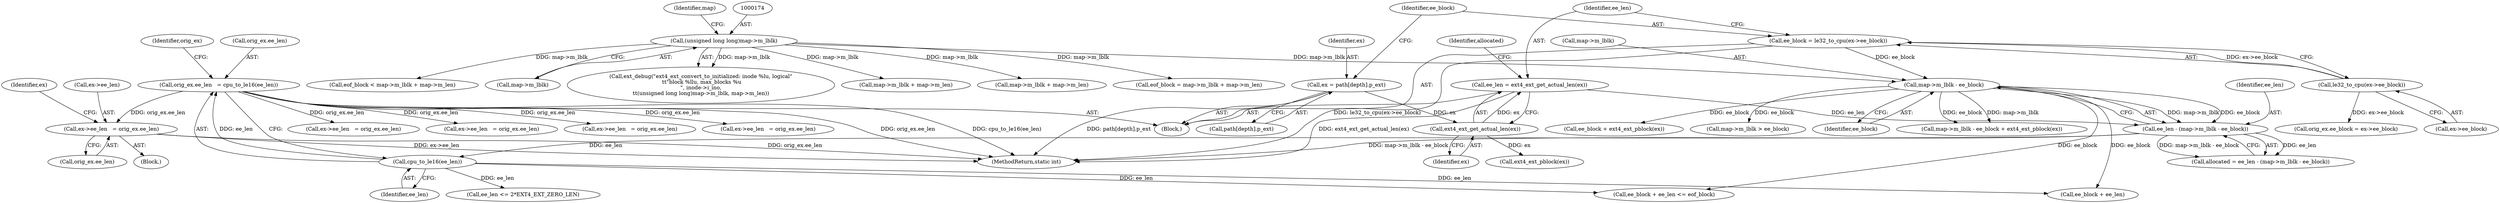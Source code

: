 digraph "0_linux_667eff35a1f56fa74ce98a0c7c29a40adc1ba4e3@pointer" {
"1000330" [label="(Call,ex->ee_len   = orig_ex.ee_len)"];
"1000276" [label="(Call,orig_ex.ee_len   = cpu_to_le16(ee_len))"];
"1000280" [label="(Call,cpu_to_le16(ee_len))"];
"1000249" [label="(Call,ee_len - (map->m_lblk - ee_block))"];
"1000243" [label="(Call,ee_len = ext4_ext_get_actual_len(ex))"];
"1000245" [label="(Call,ext4_ext_get_actual_len(ex))"];
"1000230" [label="(Call,ex = path[depth].p_ext)"];
"1000251" [label="(Call,map->m_lblk - ee_block)"];
"1000173" [label="(Call,(unsigned long long)map->m_lblk)"];
"1000237" [label="(Call,ee_block = le32_to_cpu(ex->ee_block))"];
"1000239" [label="(Call,le32_to_cpu(ex->ee_block))"];
"1000281" [label="(Identifier,ee_len)"];
"1000258" [label="(Call,map->m_lblk - ee_block + ext4_ext_pblock(ex))"];
"1000487" [label="(Call,ex->ee_len   = orig_ex.ee_len)"];
"1000248" [label="(Identifier,allocated)"];
"1000943" [label="(Call,ex->ee_len   = orig_ex.ee_len)"];
"1000240" [label="(Call,ex->ee_block)"];
"1000334" [label="(Call,orig_ex.ee_len)"];
"1000331" [label="(Call,ex->ee_len)"];
"1000136" [label="(Block,)"];
"1000239" [label="(Call,le32_to_cpu(ex->ee_block))"];
"1000269" [label="(Call,orig_ex.ee_block = ex->ee_block)"];
"1000252" [label="(Call,map->m_lblk)"];
"1000255" [label="(Identifier,ee_block)"];
"1000212" [label="(Call,map->m_lblk + map->m_len)"];
"1000262" [label="(Call,ee_block + ext4_ext_pblock(ex))"];
"1000641" [label="(Call,ex->ee_len   = orig_ex.ee_len)"];
"1000246" [label="(Identifier,ex)"];
"1000289" [label="(Call,ee_block + ee_len <= eof_block)"];
"1000251" [label="(Call,map->m_lblk - ee_block)"];
"1000231" [label="(Identifier,ex)"];
"1000237" [label="(Call,ee_block = le32_to_cpu(ex->ee_block))"];
"1000249" [label="(Call,ee_len - (map->m_lblk - ee_block))"];
"1000330" [label="(Call,ex->ee_len   = orig_ex.ee_len)"];
"1000276" [label="(Call,orig_ex.ee_len   = cpu_to_le16(ee_len))"];
"1000203" [label="(Call,map->m_lblk + map->m_len)"];
"1000290" [label="(Call,ee_block + ee_len)"];
"1000210" [label="(Call,eof_block = map->m_lblk + map->m_len)"];
"1000264" [label="(Call,ext4_ext_pblock(ex))"];
"1001006" [label="(MethodReturn,static int)"];
"1000351" [label="(Call,map->m_lblk > ee_block)"];
"1000247" [label="(Call,allocated = ee_len - (map->m_lblk - ee_block))"];
"1000173" [label="(Call,(unsigned long long)map->m_lblk)"];
"1000230" [label="(Call,ex = path[depth].p_ext)"];
"1000250" [label="(Identifier,ee_len)"];
"1000243" [label="(Call,ee_len = ext4_ext_get_actual_len(ex))"];
"1000232" [label="(Call,path[depth].p_ext)"];
"1000201" [label="(Call,eof_block < map->m_lblk + map->m_len)"];
"1000280" [label="(Call,cpu_to_le16(ee_len))"];
"1000307" [label="(Call,ee_len <= 2*EXT4_EXT_ZERO_LEN)"];
"1000179" [label="(Identifier,map)"];
"1000984" [label="(Call,ex->ee_len   = orig_ex.ee_len)"];
"1000284" [label="(Identifier,orig_ex)"];
"1000245" [label="(Call,ext4_ext_get_actual_len(ex))"];
"1000338" [label="(Identifier,ex)"];
"1000175" [label="(Call,map->m_lblk)"];
"1000313" [label="(Block,)"];
"1000244" [label="(Identifier,ee_len)"];
"1000168" [label="(Call,ext_debug(\"ext4_ext_convert_to_initialized: inode %lu, logical\"\n \t\t\"block %llu, max_blocks %u\n\", inode->i_ino,\n\t\t(unsigned long long)map->m_lblk, map->m_len))"];
"1000277" [label="(Call,orig_ex.ee_len)"];
"1000238" [label="(Identifier,ee_block)"];
"1000330" -> "1000313"  [label="AST: "];
"1000330" -> "1000334"  [label="CFG: "];
"1000331" -> "1000330"  [label="AST: "];
"1000334" -> "1000330"  [label="AST: "];
"1000338" -> "1000330"  [label="CFG: "];
"1000330" -> "1001006"  [label="DDG: orig_ex.ee_len"];
"1000330" -> "1001006"  [label="DDG: ex->ee_len"];
"1000276" -> "1000330"  [label="DDG: orig_ex.ee_len"];
"1000276" -> "1000136"  [label="AST: "];
"1000276" -> "1000280"  [label="CFG: "];
"1000277" -> "1000276"  [label="AST: "];
"1000280" -> "1000276"  [label="AST: "];
"1000284" -> "1000276"  [label="CFG: "];
"1000276" -> "1001006"  [label="DDG: cpu_to_le16(ee_len)"];
"1000276" -> "1001006"  [label="DDG: orig_ex.ee_len"];
"1000280" -> "1000276"  [label="DDG: ee_len"];
"1000276" -> "1000487"  [label="DDG: orig_ex.ee_len"];
"1000276" -> "1000641"  [label="DDG: orig_ex.ee_len"];
"1000276" -> "1000943"  [label="DDG: orig_ex.ee_len"];
"1000276" -> "1000984"  [label="DDG: orig_ex.ee_len"];
"1000280" -> "1000281"  [label="CFG: "];
"1000281" -> "1000280"  [label="AST: "];
"1000249" -> "1000280"  [label="DDG: ee_len"];
"1000280" -> "1000289"  [label="DDG: ee_len"];
"1000280" -> "1000290"  [label="DDG: ee_len"];
"1000280" -> "1000307"  [label="DDG: ee_len"];
"1000249" -> "1000247"  [label="AST: "];
"1000249" -> "1000251"  [label="CFG: "];
"1000250" -> "1000249"  [label="AST: "];
"1000251" -> "1000249"  [label="AST: "];
"1000247" -> "1000249"  [label="CFG: "];
"1000249" -> "1001006"  [label="DDG: map->m_lblk - ee_block"];
"1000249" -> "1000247"  [label="DDG: ee_len"];
"1000249" -> "1000247"  [label="DDG: map->m_lblk - ee_block"];
"1000243" -> "1000249"  [label="DDG: ee_len"];
"1000251" -> "1000249"  [label="DDG: map->m_lblk"];
"1000251" -> "1000249"  [label="DDG: ee_block"];
"1000243" -> "1000136"  [label="AST: "];
"1000243" -> "1000245"  [label="CFG: "];
"1000244" -> "1000243"  [label="AST: "];
"1000245" -> "1000243"  [label="AST: "];
"1000248" -> "1000243"  [label="CFG: "];
"1000243" -> "1001006"  [label="DDG: ext4_ext_get_actual_len(ex)"];
"1000245" -> "1000243"  [label="DDG: ex"];
"1000245" -> "1000246"  [label="CFG: "];
"1000246" -> "1000245"  [label="AST: "];
"1000230" -> "1000245"  [label="DDG: ex"];
"1000245" -> "1000264"  [label="DDG: ex"];
"1000230" -> "1000136"  [label="AST: "];
"1000230" -> "1000232"  [label="CFG: "];
"1000231" -> "1000230"  [label="AST: "];
"1000232" -> "1000230"  [label="AST: "];
"1000238" -> "1000230"  [label="CFG: "];
"1000230" -> "1001006"  [label="DDG: path[depth].p_ext"];
"1000251" -> "1000255"  [label="CFG: "];
"1000252" -> "1000251"  [label="AST: "];
"1000255" -> "1000251"  [label="AST: "];
"1000173" -> "1000251"  [label="DDG: map->m_lblk"];
"1000237" -> "1000251"  [label="DDG: ee_block"];
"1000251" -> "1000258"  [label="DDG: map->m_lblk"];
"1000251" -> "1000258"  [label="DDG: ee_block"];
"1000251" -> "1000262"  [label="DDG: ee_block"];
"1000251" -> "1000289"  [label="DDG: ee_block"];
"1000251" -> "1000290"  [label="DDG: ee_block"];
"1000251" -> "1000351"  [label="DDG: ee_block"];
"1000173" -> "1000168"  [label="AST: "];
"1000173" -> "1000175"  [label="CFG: "];
"1000174" -> "1000173"  [label="AST: "];
"1000175" -> "1000173"  [label="AST: "];
"1000179" -> "1000173"  [label="CFG: "];
"1000173" -> "1000168"  [label="DDG: map->m_lblk"];
"1000173" -> "1000201"  [label="DDG: map->m_lblk"];
"1000173" -> "1000203"  [label="DDG: map->m_lblk"];
"1000173" -> "1000210"  [label="DDG: map->m_lblk"];
"1000173" -> "1000212"  [label="DDG: map->m_lblk"];
"1000237" -> "1000136"  [label="AST: "];
"1000237" -> "1000239"  [label="CFG: "];
"1000238" -> "1000237"  [label="AST: "];
"1000239" -> "1000237"  [label="AST: "];
"1000244" -> "1000237"  [label="CFG: "];
"1000237" -> "1001006"  [label="DDG: le32_to_cpu(ex->ee_block)"];
"1000239" -> "1000237"  [label="DDG: ex->ee_block"];
"1000239" -> "1000240"  [label="CFG: "];
"1000240" -> "1000239"  [label="AST: "];
"1000239" -> "1000269"  [label="DDG: ex->ee_block"];
}
